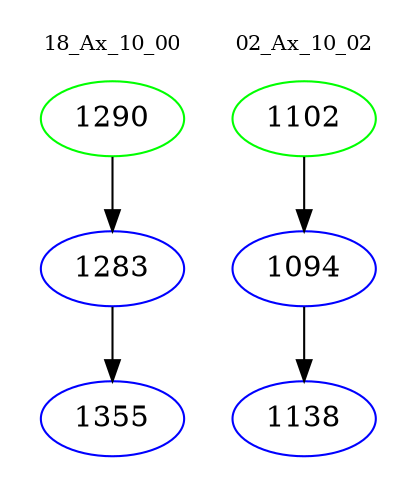digraph{
subgraph cluster_0 {
color = white
label = "18_Ax_10_00";
fontsize=10;
T0_1290 [label="1290", color="green"]
T0_1290 -> T0_1283 [color="black"]
T0_1283 [label="1283", color="blue"]
T0_1283 -> T0_1355 [color="black"]
T0_1355 [label="1355", color="blue"]
}
subgraph cluster_1 {
color = white
label = "02_Ax_10_02";
fontsize=10;
T1_1102 [label="1102", color="green"]
T1_1102 -> T1_1094 [color="black"]
T1_1094 [label="1094", color="blue"]
T1_1094 -> T1_1138 [color="black"]
T1_1138 [label="1138", color="blue"]
}
}
